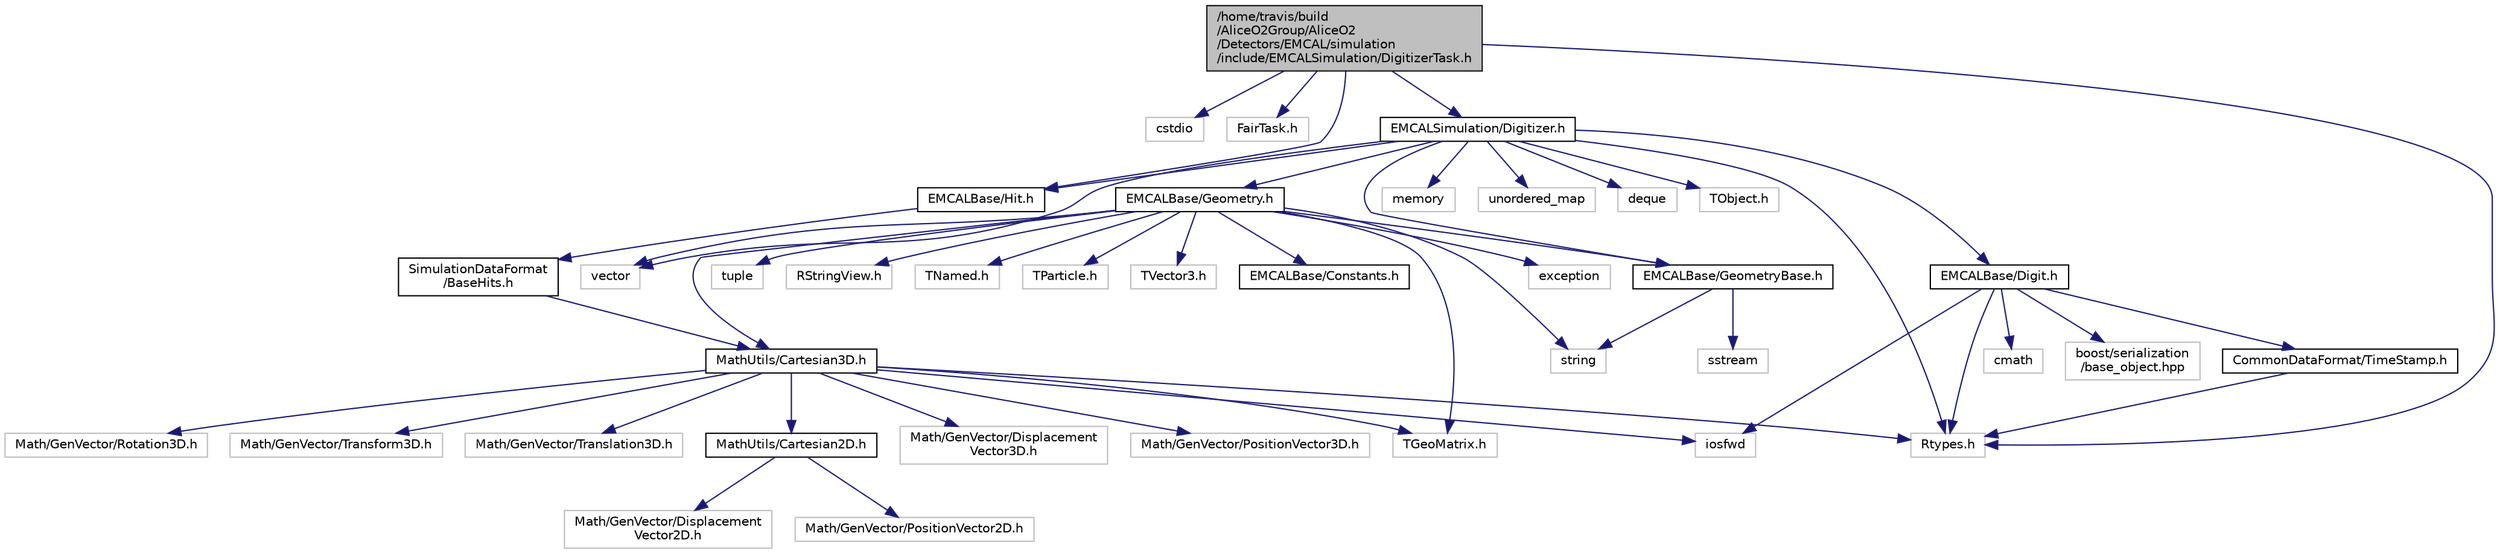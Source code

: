 digraph "/home/travis/build/AliceO2Group/AliceO2/Detectors/EMCAL/simulation/include/EMCALSimulation/DigitizerTask.h"
{
 // INTERACTIVE_SVG=YES
  bgcolor="transparent";
  edge [fontname="Helvetica",fontsize="10",labelfontname="Helvetica",labelfontsize="10"];
  node [fontname="Helvetica",fontsize="10",shape=record];
  Node1 [label="/home/travis/build\l/AliceO2Group/AliceO2\l/Detectors/EMCAL/simulation\l/include/EMCALSimulation/DigitizerTask.h",height=0.2,width=0.4,color="black", fillcolor="grey75", style="filled" fontcolor="black"];
  Node1 -> Node2 [color="midnightblue",fontsize="10",style="solid",fontname="Helvetica"];
  Node2 [label="cstdio",height=0.2,width=0.4,color="grey75"];
  Node1 -> Node3 [color="midnightblue",fontsize="10",style="solid",fontname="Helvetica"];
  Node3 [label="FairTask.h",height=0.2,width=0.4,color="grey75"];
  Node1 -> Node4 [color="midnightblue",fontsize="10",style="solid",fontname="Helvetica"];
  Node4 [label="Rtypes.h",height=0.2,width=0.4,color="grey75"];
  Node1 -> Node5 [color="midnightblue",fontsize="10",style="solid",fontname="Helvetica"];
  Node5 [label="EMCALBase/Hit.h",height=0.2,width=0.4,color="black",URL="$d5/d8b/EMCAL_2base_2include_2EMCALBase_2Hit_8h.html"];
  Node5 -> Node6 [color="midnightblue",fontsize="10",style="solid",fontname="Helvetica"];
  Node6 [label="SimulationDataFormat\l/BaseHits.h",height=0.2,width=0.4,color="black",URL="$d4/d25/BaseHits_8h.html"];
  Node6 -> Node7 [color="midnightblue",fontsize="10",style="solid",fontname="Helvetica"];
  Node7 [label="MathUtils/Cartesian3D.h",height=0.2,width=0.4,color="black",URL="$dd/d76/Cartesian3D_8h.html"];
  Node7 -> Node8 [color="midnightblue",fontsize="10",style="solid",fontname="Helvetica"];
  Node8 [label="Math/GenVector/Displacement\lVector3D.h",height=0.2,width=0.4,color="grey75"];
  Node7 -> Node9 [color="midnightblue",fontsize="10",style="solid",fontname="Helvetica"];
  Node9 [label="Math/GenVector/PositionVector3D.h",height=0.2,width=0.4,color="grey75"];
  Node7 -> Node10 [color="midnightblue",fontsize="10",style="solid",fontname="Helvetica"];
  Node10 [label="Math/GenVector/Rotation3D.h",height=0.2,width=0.4,color="grey75"];
  Node7 -> Node11 [color="midnightblue",fontsize="10",style="solid",fontname="Helvetica"];
  Node11 [label="Math/GenVector/Transform3D.h",height=0.2,width=0.4,color="grey75"];
  Node7 -> Node12 [color="midnightblue",fontsize="10",style="solid",fontname="Helvetica"];
  Node12 [label="Math/GenVector/Translation3D.h",height=0.2,width=0.4,color="grey75"];
  Node7 -> Node4 [color="midnightblue",fontsize="10",style="solid",fontname="Helvetica"];
  Node7 -> Node13 [color="midnightblue",fontsize="10",style="solid",fontname="Helvetica"];
  Node13 [label="TGeoMatrix.h",height=0.2,width=0.4,color="grey75"];
  Node7 -> Node14 [color="midnightblue",fontsize="10",style="solid",fontname="Helvetica"];
  Node14 [label="iosfwd",height=0.2,width=0.4,color="grey75"];
  Node7 -> Node15 [color="midnightblue",fontsize="10",style="solid",fontname="Helvetica"];
  Node15 [label="MathUtils/Cartesian2D.h",height=0.2,width=0.4,color="black",URL="$d2/dd0/Cartesian2D_8h.html"];
  Node15 -> Node16 [color="midnightblue",fontsize="10",style="solid",fontname="Helvetica"];
  Node16 [label="Math/GenVector/Displacement\lVector2D.h",height=0.2,width=0.4,color="grey75"];
  Node15 -> Node17 [color="midnightblue",fontsize="10",style="solid",fontname="Helvetica"];
  Node17 [label="Math/GenVector/PositionVector2D.h",height=0.2,width=0.4,color="grey75"];
  Node1 -> Node18 [color="midnightblue",fontsize="10",style="solid",fontname="Helvetica"];
  Node18 [label="EMCALSimulation/Digitizer.h",height=0.2,width=0.4,color="black",URL="$d8/d19/EMCAL_2simulation_2include_2EMCALSimulation_2Digitizer_8h.html"];
  Node18 -> Node19 [color="midnightblue",fontsize="10",style="solid",fontname="Helvetica"];
  Node19 [label="memory",height=0.2,width=0.4,color="grey75"];
  Node18 -> Node20 [color="midnightblue",fontsize="10",style="solid",fontname="Helvetica"];
  Node20 [label="unordered_map",height=0.2,width=0.4,color="grey75"];
  Node18 -> Node21 [color="midnightblue",fontsize="10",style="solid",fontname="Helvetica"];
  Node21 [label="vector",height=0.2,width=0.4,color="grey75"];
  Node18 -> Node22 [color="midnightblue",fontsize="10",style="solid",fontname="Helvetica"];
  Node22 [label="deque",height=0.2,width=0.4,color="grey75"];
  Node18 -> Node4 [color="midnightblue",fontsize="10",style="solid",fontname="Helvetica"];
  Node18 -> Node23 [color="midnightblue",fontsize="10",style="solid",fontname="Helvetica"];
  Node23 [label="TObject.h",height=0.2,width=0.4,color="grey75"];
  Node18 -> Node24 [color="midnightblue",fontsize="10",style="solid",fontname="Helvetica"];
  Node24 [label="EMCALBase/Digit.h",height=0.2,width=0.4,color="black",URL="$dd/dc7/EMCAL_2base_2include_2EMCALBase_2Digit_8h.html"];
  Node24 -> Node14 [color="midnightblue",fontsize="10",style="solid",fontname="Helvetica"];
  Node24 -> Node25 [color="midnightblue",fontsize="10",style="solid",fontname="Helvetica"];
  Node25 [label="cmath",height=0.2,width=0.4,color="grey75"];
  Node24 -> Node4 [color="midnightblue",fontsize="10",style="solid",fontname="Helvetica"];
  Node24 -> Node26 [color="midnightblue",fontsize="10",style="solid",fontname="Helvetica"];
  Node26 [label="CommonDataFormat/TimeStamp.h",height=0.2,width=0.4,color="black",URL="$df/d5d/common_2include_2CommonDataFormat_2TimeStamp_8h.html"];
  Node26 -> Node4 [color="midnightblue",fontsize="10",style="solid",fontname="Helvetica"];
  Node24 -> Node27 [color="midnightblue",fontsize="10",style="solid",fontname="Helvetica"];
  Node27 [label="boost/serialization\l/base_object.hpp",height=0.2,width=0.4,color="grey75"];
  Node18 -> Node28 [color="midnightblue",fontsize="10",style="solid",fontname="Helvetica"];
  Node28 [label="EMCALBase/Geometry.h",height=0.2,width=0.4,color="black",URL="$dd/da8/EMCAL_2base_2include_2EMCALBase_2Geometry_8h.html"];
  Node28 -> Node29 [color="midnightblue",fontsize="10",style="solid",fontname="Helvetica"];
  Node29 [label="exception",height=0.2,width=0.4,color="grey75"];
  Node28 -> Node30 [color="midnightblue",fontsize="10",style="solid",fontname="Helvetica"];
  Node30 [label="string",height=0.2,width=0.4,color="grey75"];
  Node28 -> Node31 [color="midnightblue",fontsize="10",style="solid",fontname="Helvetica"];
  Node31 [label="tuple",height=0.2,width=0.4,color="grey75"];
  Node28 -> Node21 [color="midnightblue",fontsize="10",style="solid",fontname="Helvetica"];
  Node28 -> Node32 [color="midnightblue",fontsize="10",style="solid",fontname="Helvetica"];
  Node32 [label="RStringView.h",height=0.2,width=0.4,color="grey75"];
  Node28 -> Node13 [color="midnightblue",fontsize="10",style="solid",fontname="Helvetica"];
  Node28 -> Node33 [color="midnightblue",fontsize="10",style="solid",fontname="Helvetica"];
  Node33 [label="TNamed.h",height=0.2,width=0.4,color="grey75"];
  Node28 -> Node34 [color="midnightblue",fontsize="10",style="solid",fontname="Helvetica"];
  Node34 [label="TParticle.h",height=0.2,width=0.4,color="grey75"];
  Node28 -> Node35 [color="midnightblue",fontsize="10",style="solid",fontname="Helvetica"];
  Node35 [label="TVector3.h",height=0.2,width=0.4,color="grey75"];
  Node28 -> Node36 [color="midnightblue",fontsize="10",style="solid",fontname="Helvetica"];
  Node36 [label="EMCALBase/Constants.h",height=0.2,width=0.4,color="black",URL="$d4/d82/Detectors_2EMCAL_2base_2include_2EMCALBase_2Constants_8h.html"];
  Node28 -> Node37 [color="midnightblue",fontsize="10",style="solid",fontname="Helvetica"];
  Node37 [label="EMCALBase/GeometryBase.h",height=0.2,width=0.4,color="black",URL="$d5/d5e/GeometryBase_8h.html"];
  Node37 -> Node38 [color="midnightblue",fontsize="10",style="solid",fontname="Helvetica"];
  Node38 [label="sstream",height=0.2,width=0.4,color="grey75"];
  Node37 -> Node30 [color="midnightblue",fontsize="10",style="solid",fontname="Helvetica"];
  Node28 -> Node7 [color="midnightblue",fontsize="10",style="solid",fontname="Helvetica"];
  Node18 -> Node37 [color="midnightblue",fontsize="10",style="solid",fontname="Helvetica"];
  Node18 -> Node5 [color="midnightblue",fontsize="10",style="solid",fontname="Helvetica"];
}
